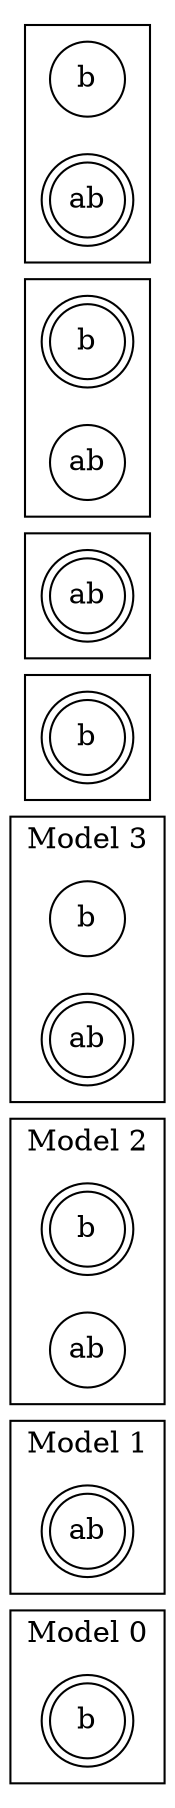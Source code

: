 digraph G {
rankdir=LR
splines=ortho
node [width=0.5, height=0.5, fixedsize=true]
  subgraph cluster_0 { 
label="Model 0"     node_0 [label="b", shape=doublecircle]
  }
 subgraph cluster_1 { 
label="Model 1"     node_1 [label="ab", shape=doublecircle]
  }
 subgraph cluster_2 { 
label="Model 2"     node_2 [label="b", shape=doublecircle]
     node_3 [label="ab", shape=circle]
  }
 subgraph cluster_3 { 
label="Model 3"     node_4 [label="b", shape=circle]
     node_5 [label="ab", shape=doublecircle]
  }
 subgraph cluster_4 { 
     node_6 [label="b", shape=doublecircle]
  }
 subgraph cluster_5 { 
     node_7 [label="ab", shape=doublecircle]
  }
 subgraph cluster_6 { 
     node_8 [label="b", shape=doublecircle]
     node_9 [label="ab", shape=circle]
  }
 subgraph cluster_7 { 
     node_10 [label="b", shape=circle]
     node_11 [label="ab", shape=doublecircle]
  }
}
